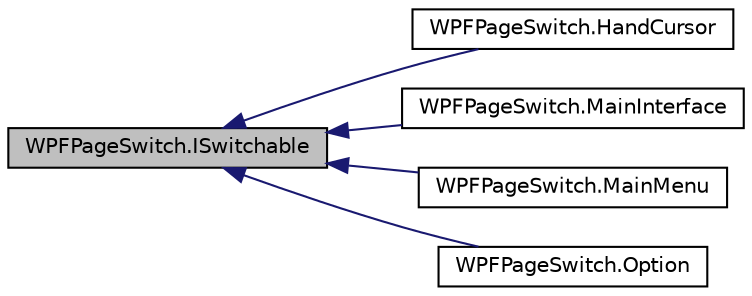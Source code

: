 digraph "WPFPageSwitch.ISwitchable"
{
  edge [fontname="Helvetica",fontsize="10",labelfontname="Helvetica",labelfontsize="10"];
  node [fontname="Helvetica",fontsize="10",shape=record];
  rankdir="LR";
  Node1 [label="WPFPageSwitch.ISwitchable",height=0.2,width=0.4,color="black", fillcolor="grey75", style="filled" fontcolor="black"];
  Node1 -> Node2 [dir="back",color="midnightblue",fontsize="10",style="solid",fontname="Helvetica"];
  Node2 [label="WPFPageSwitch.HandCursor",height=0.2,width=0.4,color="black", fillcolor="white", style="filled",URL="$d5/d67/class_w_p_f_page_switch_1_1_hand_cursor.html",tooltip="Interaction logic for HandCursor.xaml "];
  Node1 -> Node3 [dir="back",color="midnightblue",fontsize="10",style="solid",fontname="Helvetica"];
  Node3 [label="WPFPageSwitch.MainInterface",height=0.2,width=0.4,color="black", fillcolor="white", style="filled",URL="$dd/d22/class_w_p_f_page_switch_1_1_main_interface.html",tooltip="MainInterface "];
  Node1 -> Node4 [dir="back",color="midnightblue",fontsize="10",style="solid",fontname="Helvetica"];
  Node4 [label="WPFPageSwitch.MainMenu",height=0.2,width=0.4,color="black", fillcolor="white", style="filled",URL="$db/db7/class_w_p_f_page_switch_1_1_main_menu.html",tooltip="MainMenu "];
  Node1 -> Node5 [dir="back",color="midnightblue",fontsize="10",style="solid",fontname="Helvetica"];
  Node5 [label="WPFPageSwitch.Option",height=0.2,width=0.4,color="black", fillcolor="white", style="filled",URL="$de/db6/class_w_p_f_page_switch_1_1_option.html",tooltip="Option "];
}
